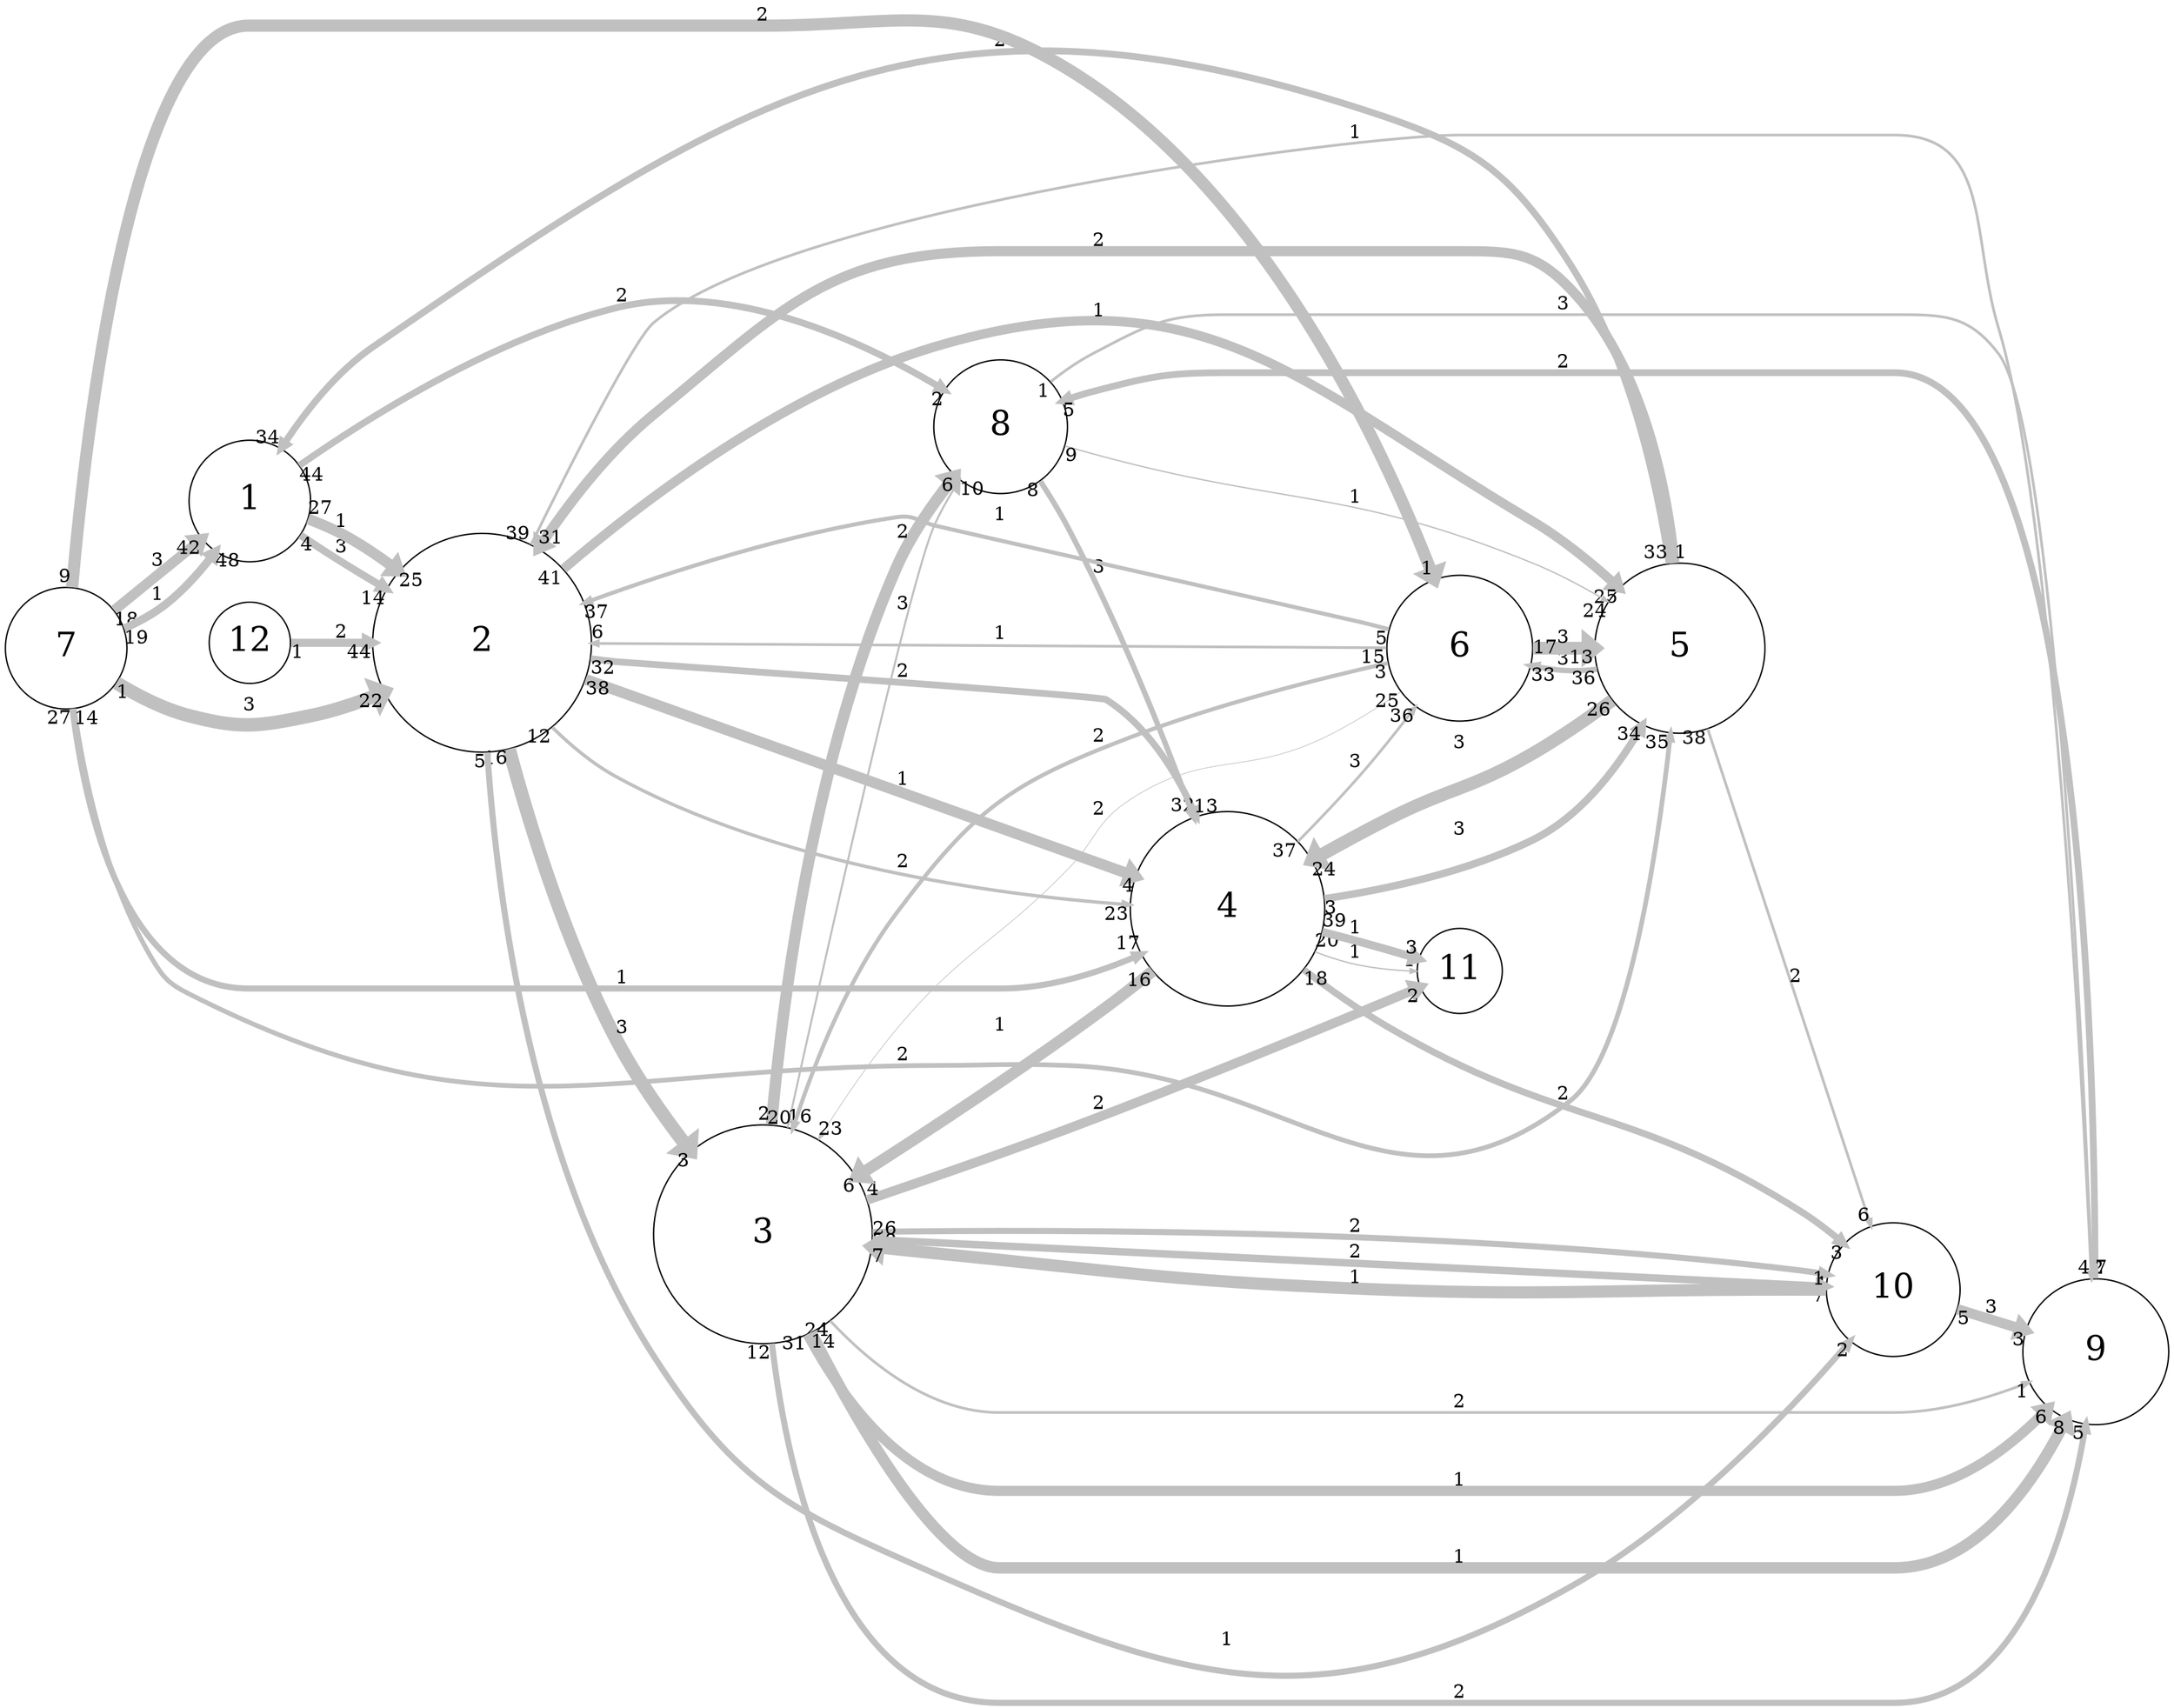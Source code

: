 digraph "" {
	graph [bb="0,0,1572.8,1240.5",
		overlap=false,
		rankdir=LR,
		ratio=0.5,
		scale=1,
		splines=spline
	];
	node [fontsize=25,
		label="\N",
		shape=circle
	];
	edge [arrowsize=0.5,
		splines=true
	];
	0	[height=1.25,
		label=1,
		pos="177.75,878",
		width=1.25];
	1	[height=2.25,
		label=2,
		pos="346.75,777",
		width=2.25];
	0 -> 1	[key=0,
		capacity=3,
		color=grey,
		from_pd=3,
		head_lp="268.55,807.51",
		headlabel=14,
		label=3,
		lp="243.75,844.25",
		penwidth=5.5,
		pos="e,275.3,815.76 215.26,852.72 223.45,847.25 232.14,841.58 240.38,836.5 248.49,831.49 257.04,826.38 265.62,821.37",
		pt=10,
		tail_lp="211.89,844.47",
		taillabel=4,
		to_pd=13];
	0 -> 1	[key=1,
		capacity=1,
		color=grey,
		from_pd=26,
		head_lp="290.81,837.32",
		headlabel=25,
		label=1,
		lp="243.75,863.25",
		penwidth=8.0,
		pos="e,284.06,829.07 221.23,864.76 230.01,861.4 239.04,857.45 247.12,853 256.3,847.94 265.54,842.08 274.48,835.89",
		pt=5,
		tail_lp="227.98,856.51",
		taillabel=27,
		to_pd=24];
	7	[height=1.375,
		label=8,
		pos="724.75,934",
		width=1.375];
	0 -> 7	[key=0,
		capacity=2,
		color=grey,
		from_pd=43,
		head_lp="679.75,969.63",
		headlabel=2,
		label=2,
		lp="448.75,1030.2",
		penwidth=5.0,
		pos="e,683.13,961.38 214.32,904.57 263.32,939.33 355.71,998.47 445.38,1021 526.21,1041.3 618.19,999.53 673.56,967.11",
		pt=11,
		tail_lp="221.07,896.32",
		taillabel=44,
		to_pd=1];
	2	[height=2.25,
		label=3,
		pos="550.75,347",
		width=2.25];
	1 -> 2	[key=0,
		capacity=3,
		color=grey,
		from_pd=15,
		head_lp="493.8,416.65",
		headlabel=3,
		label=3,
		lp="448.75,495.25",
		penwidth=10.0,
		pos="e,497.18,408.4 366.93,698.11 383.24,638.07 409.71,554.46 445.38,486.5 457.69,463.03 473.8,439.29 489.67,418.2",
		pt=1,
		tail_lp="373.68,689.86",
		taillabel=16,
		to_pd=2];
	3	[height=2,
		label=4,
		pos="888.75,582",
		width=2];
	1 -> 3	[key=0,
		capacity=2,
		color=grey,
		from_pd=11,
		head_lp="809.56,576.49",
		headlabel=23,
		label=2,
		lp="653.75,614.25",
		penwidth=2.5,
		pos="e,816.31,584.74 398.12,714.02 412.08,700 428.17,686.5 445.38,677 560.79,613.28 715.01,592.27 807.55,585.37",
		pt=16,
		tail_lp="404.87,722.27",
		taillabel=12,
		to_pd=22];
	1 -> 3	[key=1,
		capacity=2,
		color=grey,
		from_pd=31,
		head_lp="870.97,658.21",
		headlabel=32,
		label=2,
		lp="653.75,754.25",
		penwidth=5.0,
		pos="e,864.22,649.96 427.35,765.22 433.45,764.43 439.51,763.68 445.38,763 450.27,762.43 794.95,734.63 799.12,732 825.79,715.2 845.43,\
687.22 859.35,659.95",
		pt=11,
		tail_lp="434.1,756.97",
		taillabel=32,
		to_pd=31];
	1 -> 3	[key=2,
		capacity=1,
		color=grey,
		from_pd=37,
		head_lp="817.31,614.47",
		headlabel=4,
		label=1,
		lp="653.75,675.25",
		penwidth=8.0,
		pos="e,820.68,606.22 423.4,749.68 525.49,712.82 706.41,647.48 809.71,610.18",
		pt=5,
		tail_lp="430.15,745.56",
		taillabel=38,
		to_pd=3];
	4	[height=1.75,
		label=5,
		pos="1216.8,772",
		width=1.75];
	1 -> 4	[key=0,
		capacity=1,
		color=grey,
		from_pd=40,
		head_lp="1165.9,809.4",
		headlabel=25,
		label=1,
		lp="795.75,1020.2",
		penwidth=7.0,
		pos="e,1172.7,817.65 406.76,831.63 468.4,884.65 570.55,961.58 675.25,993 868.77,1051.1 939.23,971.16 1111.8,866 1130.2,854.78 1148.3,\
840.06 1164.1,825.62",
		pt=7,
		tail_lp="413.51,823.38",
		taillabel=41,
		to_pd=24];
	8	[height=1.5,
		label=9,
		pos="1518.8,261",
		width=1.5];
	1 -> 8	[key=0,
		capacity=1,
		color=grey,
		from_pd=38,
		head_lp="1511.9,323.49",
		headlabel=4,
		label=1,
		lp="981.75,1147.2",
		penwidth=2.0,
		pos="e,1515.2,315.24 383.88,849.17 417.29,915.4 462.81,1004.1 469.75,1010 566.7,1092 988.54,1145 1056.8,1145 1056.8,1145 1056.8,1145 \
1373.8,1145 1445.2,1145 1427.1,1070.6 1447.1,1002 1484.3,875 1507.2,476.98 1514.9,322.84",
		pt=17,
		tail_lp="390.63,857.42",
		taillabel=39,
		to_pd=3];
	9	[height=1.375,
		label=10,
		pos="1372.8,307",
		width=1.375];
	1 -> 9	[key=0,
		capacity=1,
		color=grey,
		from_pd=4,
		head_lp="1337.2,260.57",
		headlabel=2,
		label=1,
		lp="888.75,47.25",
		penwidth=4.5,
		pos="e,1340.5,268.82 350.37,695.77 357.33,587.65 382.16,394.16 469.75,257 532.2,159.21 569.54,143.82 675.25,96 861.92,11.551 959.9,-18.502 \
1136.1,86 1215.5,133.05 1290.1,210.88 1333.4,260.5",
		pt=12,
		tail_lp="347,687.52",
		taillabel=5,
		to_pd=1];
	7 -> 3	[key=0,
		capacity=3,
		color=grey,
		from_pd=7,
		head_lp="858.1,658.52",
		headlabel=13,
		label=3,
		lp="795.75,834.25",
		penwidth=4.0,
		pos="e,864.85,650.27 755.01,894.4 761.76,884.41 768.61,873.53 774.25,863 809.51,797.15 840.57,717.91 861.24,660.39",
		pt=13,
		tail_lp="751.63,886.15",
		taillabel=8,
		to_pd=12];
	7 -> 4	[key=0,
		capacity=1,
		color=grey,
		from_pd=8,
		head_lp="1157.5,799.28",
		headlabel=24,
		label=1,
		lp="981.75,882.25",
		penwidth=1.0,
		pos="e,1164.2,807.53 771.8,917.44 778.66,915.17 785.68,912.95 792.38,911 932.48,870.26 976.75,890.36 1111.8,835 1127.7,828.47 1144,819.72 \
1158.8,810.81",
		pt=19,
		tail_lp="775.17,925.69",
		taillabel=9,
		to_pd=23];
	7 -> 8	[key=0,
		capacity=3,
		color=grey,
		from_pd=0,
		head_lp="1519,323.54",
		headlabel=2,
		label=3,
		lp="1132.8,1023.2",
		penwidth=2.0,
		pos="e,1515.7,315.29 762.96,966.09 772.17,972.98 782.29,979.76 792.38,985 831.81,1005.5 843.31,1015 887.75,1015 887.75,1015 887.75,1015 \
1373.8,1015 1409,1015 1426.1,1013.3 1447.1,985 1486.3,932.4 1508.4,488.56 1515.3,322.97",
		pt=17,
		tail_lp="766.34,974.34",
		taillabel=1,
		to_pd=1];
	2 -> 7	[key=0,
		capacity=2,
		color=grey,
		from_pd=1,
		head_lp="694.36,889.24",
		headlabel=6,
		label=2,
		lp="653.75,854.25",
		penwidth=8.5,
		pos="e,690.98,897.49 557.41,427.8 566.75,527.12 590.71,699.09 650.38,834 658.82,853.1 671.4,872.07 683.76,888.28",
		pt=4,
		tail_lp="554.04,436.05",
		taillabel=2,
		to_pd=5];
	2 -> 7	[key=1,
		capacity=3,
		color=grey,
		from_pd=15,
		head_lp="686.86,887.07",
		headlabel=10,
		label=3,
		lp="653.75,820.25",
		penwidth=1.5,
		pos="e,693.61,895.32 567.11,426.58 591.74,550.95 640.78,785.21 675.25,863 679.23,871.98 684.37,881.04 689.81,889.54",
		pt=18,
		tail_lp="573.86,434.83",
		taillabel=16,
		to_pd=9];
	2 -> 8	[key=0,
		capacity=2,
		color=grey,
		from_pd=23,
		head_lp="1466.2,229.72",
		headlabel=1,
		label=2,
		lp="1057.8,224.25",
		penwidth=2.0,
		pos="e,1469.6,237.97 600.63,282.65 631.7,249.52 675.14,216 723.75,216 723.75,216 723.75,216 1373.8,216 1403.9,216 1436.1,225.11 1462.3,\
235.13",
		pt=17,
		tail_lp="593.88,274.4",
		taillabel=24,
		to_pd=0];
	2 -> 8	[key=1,
		capacity=1,
		color=grey,
		from_pd=30,
		head_lp="1480.9,210.56",
		headlabel=6,
		label=1,
		lp="1057.8,166.25",
		penwidth=7.5,
		pos="e,1484.3,218.81 583.71,272.57 611.98,219.68 658.86,158 723.75,158 723.75,158 723.75,158 1373.8,158 1413.6,158 1449.9,184.35 1476.2,\
210.4",
		pt=6,
		tail_lp="576.96,264.32",
		taillabel=31,
		to_pd=5];
	2 -> 8	[key=2,
		capacity=1,
		color=grey,
		from_pd=13,
		head_lp="1501.3,202.69",
		headlabel=8,
		label=1,
		lp="1057.8,108.25",
		penwidth=8.5,
		pos="e,1497.9,210.94 585.99,273.89 622.54,201.06 680.97,100 723.75,100 723.75,100 723.75,100 1373.8,100 1429.6,100 1469.3,154.58 1492.6,\
200.18",
		pt=4,
		tail_lp="592.74,265.64",
		taillabel=14,
		to_pd=7];
	2 -> 8	[key=3,
		capacity=2,
		color=grey,
		from_pd=11,
		head_lp="1508.7,198.67",
		headlabel=5,
		label=2,
		lp="1057.8,8.25",
		penwidth=4.5,
		pos="e,1512,206.92 557.02,266.08 568.6,163.55 605.58,0 723.75,0 723.75,0 723.75,0 1373.8,0 1463.2,0 1497.5,119.01 1510.4,196.31",
		pt=12,
		tail_lp="563.77,257.83",
		taillabel=12,
		to_pd=4];
	2 -> 9	[key=0,
		capacity=2,
		color=grey,
		from_pd=27,
		head_lp="1320.9,326.27",
		headlabel=4,
		label=2,
		lp="981.75,353.25",
		penwidth=4.5,
		pos="e,1324.2,318.02 632.1,348.76 770.23,350.77 1061.4,350.59 1305.1,321 1307.8,320.67 1310.6,320.28 1313.4,319.86",
		pt=12,
		tail_lp="638.85,340.51",
		taillabel=28,
		to_pd=3];
	2 -> 9	[key=1,
		capacity=2,
		color=grey,
		from_pd=25,
		head_lp="1319.6,300.79",
		headlabel=7,
		label=2,
		lp="981.75,333.25",
		penwidth=5.5,
		pos="e,1323,309.04 631.94,342.57 717.68,337.89 857.62,330.37 978.38,324.5 1096.7,318.75 1235,312.77 1312.1,309.5",
		pt=10,
		tail_lp="638.69,350.82",
		taillabel=26,
		to_pd=6];
	10	[height=0.875,
		label=11,
		pos="1057.8,537",
		width=0.875];
	2 -> 10	[key=0,
		capacity=2,
		color=grey,
		from_pd=3,
		head_lp="1025.1,516.75",
		headlabel=2,
		label=2,
		lp="795.75,440.25",
		penwidth=7.0,
		pos="e,1028.5,525 628.32,372.01 671.39,386.37 726.05,405.06 774.25,423 862.12,455.71 963.77,497.79 1018,520.57",
		pt=7,
		tail_lp="631.69,380.26",
		taillabel=4,
		to_pd=1];
	3 -> 2	[key=0,
		capacity=1,
		color=grey,
		from_pd=15,
		head_lp="623.18,381.52",
		headlabel=6,
		label=1,
		lp="724.75,501.25",
		penwidth=8.5,
		pos="e,619.8,389.77 832.56,536.53 821.62,527.88 810.11,519.02 799.12,511 743.74,470.57 679.08,427.85 629.77,396.16",
		pt=4,
		tail_lp="825.81,528.28",
		taillabel=16,
		to_pd=5];
	3 -> 4	[key=0,
		capacity=3,
		color=grey,
		from_pd=2,
		head_lp="1195.6,706.85",
		headlabel=34,
		label=3,
		lp="1057.8,640.25",
		penwidth=5.5,
		pos="e,1188.9,715.1 960.87,587.54 1006.3,593.5 1065.2,605.87 1111.8,631.5 1141.9,648.14 1165.8,677.68 1183,705.39",
		pt=10,
		tail_lp="964.24,579.29",
		taillabel=3,
		to_pd=33];
	3 -> 9	[key=0,
		capacity=2,
		color=grey,
		from_pd=17,
		head_lp="1339.2,348.61",
		headlabel=3,
		label=2,
		lp="1132.8,447.25",
		penwidth=5.0,
		pos="e,1335.8,340.36 944.78,536.45 962.95,522.53 983.65,507.8 1003.8,496 1130,421.87 1180.9,440.43 1305.1,363 1312.7,358.29 1320.3,352.78 \
1327.5,347.09",
		pt=11,
		tail_lp="951.53,544.7",
		taillabel=18,
		to_pd=2];
	3 -> 10	[key=0,
		capacity=1,
		color=grey,
		from_pd=19,
		head_lp="1022.8,542.24",
		headlabel=1,
		label=1,
		lp="981.75,546.25",
		penwidth=1.0,
		pos="e,1026.2,533.99 951.82,546.45 960.51,542.79 969.5,539.63 978.38,537.5 991.68,534.3 1006.6,533.54 1019.9,533.79",
		pt=19,
		tail_lp="958.57,554.7",
		taillabel=20,
		to_pd=0];
	3 -> 10	[key=1,
		capacity=1,
		color=grey,
		from_pd=38,
		head_lp="1023.7,553.23",
		headlabel=3,
		label=1,
		lp="981.75,565.25",
		penwidth=6.0,
		pos="e,1027.1,544.98 958.64,563.44 978.24,558.15 998.96,552.57 1016.3,547.91",
		pt=9,
		tail_lp="965.39,571.69",
		taillabel=39,
		to_pd=2];
	5	[height=1.5,
		label=6,
		pos="1057.8,772",
		width=1.5];
	3 -> 5	[key=0,
		capacity=3,
		color=grey,
		from_pd=36,
		head_lp="1031.7,720.56",
		headlabel=36,
		label=3,
		lp="981.75,688.25",
		penwidth=2.0,
		pos="e,1024.9,728.81 940.89,632.05 955.54,646.98 971.28,663.61 985.12,679.5 997.03,693.17 1009.3,708.55 1020.3,722.79",
		pt=17,
		tail_lp="947.64,640.3",
		taillabel=37,
		to_pd=35];
	4 -> 0	[key=0,
		capacity=2,
		color=grey,
		from_pd=32,
		head_lp="206.97,925.68",
		headlabel=34,
		label=2,
		lp="724.75,1216.2",
		penwidth=5.0,
		pos="e,200.22,917.43 1207.7,834.81 1197.9,894.23 1177.3,984.18 1136.1,1052 1092.5,1123.9 1065.2,1140.2 985.12,1166 672.02,1266.8 535.46,\
1180.3 265.75,992 241.53,975.09 221.07,949.37 206.09,926.63",
		pt=11,
		tail_lp="1201,843.06",
		taillabel=33,
		to_pd=33];
	4 -> 1	[key=0,
		capacity=2,
		color=grey,
		from_pd=0,
		head_lp="394.7,838.98",
		headlabel=31,
		label=2,
		lp="795.75,1069.2",
		penwidth=7.5,
		pos="e,387.95,847.23 1212.9,835.27 1206.9,894.64 1188.9,982.17 1136.1,1036 1110.8,1061.8 1094.9,1061 1058.8,1061 723.75,1061 723.75,1061 \
723.75,1061 599.27,1061 566.07,1021.8 469.75,943 440.53,919.08 414.66,886.66 394.35,856.82",
		pt=6,
		tail_lp="1216.3,843.52",
		taillabel=1,
		to_pd=30];
	4 -> 3	[key=0,
		capacity=3,
		color=grey,
		from_pd=25,
		head_lp="957.5,623.46",
		headlabel=24,
		label=3,
		lp="1057.8,701.25",
		penwidth=9.5,
		pos="e,950.75,619.33 1168.1,731.42 1151,718 1131.2,703.66 1111.8,692.5 1066.7,666.63 1050.3,670.95 1003.8,648 989.77,641.11 975.16,633.22 \
961.24,625.34",
		pt=2,
		tail_lp="1174.9,739.67",
		taillabel=26,
		to_pd=23];
	4 -> 9	[key=0,
		capacity=2,
		color=grey,
		from_pd=37,
		head_lp="1352.8,362.22",
		headlabel=6,
		label=2,
		lp="1301.8,534.25",
		penwidth=2.0,
		pos="e,1356.2,353.97 1237.6,712.16 1267.7,621.11 1324.7,449.14 1353.7,361.42",
		pt=17,
		tail_lp="1230.8,703.91",
		taillabel=38,
		to_pd=5];
	4 -> 5	[key=0,
		capacity=3,
		color=grey,
		from_pd=35,
		head_lp="1116.9,750.29",
		headlabel=33,
		label=3,
		lp="1132.8,764.25",
		penwidth=4.0,
		pos="e,1110.2,758.54 1155.5,755.73 1146.8,754.76 1137.9,754.52 1129.4,755.5 1126.6,755.82 1123.9,756.2 1121.1,756.63",
		pt=13,
		tail_lp="1148.8,747.48",
		taillabel=36,
		to_pd=32];
	8 -> 7	[key=0,
		capacity=2,
		color=grey,
		from_pd=6,
		head_lp="775.03,959.34",
		headlabel=5,
		label=2,
		lp="1132.8,979.25",
		penwidth=5.0,
		pos="e,771.65,951.09 1518.3,315.24 1518.4,481.21 1507.5,971 1373.8,971 887.75,971 887.75,971 887.75,971 844.91,971 834,967.15 792.38,\
957 789.09,956.2 785.74,955.3 782.38,954.34",
		pt=11,
		tail_lp="1521.6,323.49",
		taillabel=7,
		to_pd=4];
	9 -> 2	[key=0,
		capacity=1,
		color=grey,
		from_pd=0,
		head_lp="634.81,328.71",
		headlabel=7,
		label=1,
		lp="981.75,313.25",
		penwidth=9.0,
		pos="e,631.43,336.96 1323,306.21 1317,306.13 1310.9,306.06 1305.1,306 1159.9,304.57 1123.5,297.93 978.38,304.5 843.24,310.62 809.77,317.73 \
675.25,332 664.95,333.09 654.18,334.3 643.47,335.55",
		pt=3,
		tail_lp="1319.6,314.46",
		taillabel=1,
		to_pd=6];
	9 -> 8	[key=0,
		capacity=3,
		color=grey,
		from_pd=4,
		head_lp="1463.4,285.54",
		headlabel=3,
		label=3,
		lp="1443.8,294.25",
		penwidth=7.5,
		pos="e,1466.7,277.29 1420.1,292.19 1431.4,288.59 1443.6,284.68 1455.5,280.88",
		pt=6,
		tail_lp="1423.5,300.44",
		taillabel=5,
		to_pd=2];
	5 -> 1	[key=0,
		capacity=1,
		color=grey,
		from_pd=4,
		head_lp="429.62,797.71",
		headlabel=37,
		label=1,
		lp="724.75,867.25",
		penwidth=3.0,
		pos="e,422.87,805.96 1004.7,784.38 998.13,785.94 991.47,787.51 985.12,789 902.51,808.35 881.87,813.25 799.12,832 744.12,844.46 729.04,\
842.54 675.25,859.5 664.24,862.97 661.8,868.66 650.38,867 574.64,855.98 491.49,830.2 431.54,809.05",
		pt=15,
		tail_lp="1001.4,776.13",
		taillabel=5,
		to_pd=36];
	5 -> 1	[key=1,
		capacity=1,
		color=grey,
		from_pd=14,
		head_lp="431.42,780.56",
		headlabel=6,
		label=1,
		lp="724.75,783.25",
		penwidth=2.0,
		pos="e,428.05,776.43 1003.3,772.38 881.94,773.23 584.84,775.33 435.9,776.38",
		pt=17,
		tail_lp="996.52,764.13",
		taillabel=15,
		to_pd=5];
	5 -> 2	[key=0,
		capacity=2,
		color=grey,
		from_pd=2,
		head_lp="566.69,433.25",
		headlabel=20,
		label=2,
		lp="795.75,705.25",
		penwidth=3.0,
		pos="e,573.44,425 1004.4,762.69 954.53,752.6 878.18,733.97 816.75,705 733.09,665.55 707.12,653.04 650.38,580 616.77,536.74 592.5,480.33 \
576.44,433.85",
		pt=15,
		tail_lp="1001,754.44",
		taillabel=3,
		to_pd=19];
	5 -> 2	[key=1,
		capacity=2,
		color=grey,
		from_pd=24,
		head_lp="599.51,424.96",
		headlabel=23,
		label=2,
		lp="795.75,654.25",
		penwidth=0.5,
		pos="e,592.76,416.71 1015.1,738.5 998.86,726.65 979.63,714.04 960.75,705 900.62,676.21 871.83,700.55 816.75,663 791.22,645.6 795.23,630.67 \
774.25,608 723.83,553.53 698.77,552.28 650.38,496 630.67,473.08 611.68,446.02 595.71,421.3",
		pt=20,
		tail_lp="1008.3,730.25",
		taillabel=25,
		to_pd=22];
	5 -> 4	[key=0,
		capacity=3,
		color=grey,
		from_pd=16,
		head_lp="1146.7,763.75",
		headlabel=13,
		label=3,
		lp="1132.8,780.25",
		penwidth=9.5,
		pos="e,1153.4,772 1111.9,772 1121.3,772 1131.2,772 1141.1,772",
		pt=2,
		tail_lp="1118.7,780.25",
		taillabel=17,
		to_pd=12];
	6	[height=1.25,
		label=7,
		pos="44.75,724",
		width=1.25];
	6 -> 0	[key=0,
		capacity=3,
		color=grey,
		from_pd=17,
		head_lp="137.68,839.07",
		headlabel=42,
		label=3,
		lp="111.75,822.25",
		penwidth=7.5,
		pos="e,144.43,847.32 71.132,760.88 82.102,776.16 95.383,793.82 108.38,809 117.03,819.11 126.84,829.54 136.28,839.13",
		pt=6,
		tail_lp="77.882,769.13",
		taillabel=18,
		to_pd=41];
	6 -> 0	[key=1,
		capacity=1,
		color=grey,
		from_pd=18,
		head_lp="157.77,833.2",
		headlabel=48,
		label=1,
		lp="111.75,796.25",
		penwidth=6.0,
		pos="e,151.02,841.45 79.774,752.7 91.56,763.38 104.48,775.97 115.12,788.5 124.28,799.28 124.78,803.31 132.75,815 136.6,820.64 140.66,\
826.55 144.71,832.38",
		pt=9,
		tail_lp="86.524,744.45",
		taillabel=19,
		to_pd=47];
	6 -> 1	[key=0,
		capacity=3,
		color=grey,
		from_pd=0,
		head_lp="267.84,731.26",
		headlabel=22,
		label=3,
		lp="177.75,731.25",
		penwidth=10.0,
		pos="e,274.59,739.51 89.553,718.43 125.7,715.07 178.1,713.05 222.75,722.5 236.18,725.34 249.93,729.75 263.14,734.86",
		pt=1,
		tail_lp="92.928,710.18",
		taillabel=1,
		to_pd=21];
	6 -> 3	[key=0,
		capacity=1,
		color=grey,
		from_pd=26,
		head_lp="817.75,556.93",
		headlabel=17,
		label=1,
		lp="448.75,533.25",
		penwidth=4.5,
		pos="e,824.5,548.68 54.318,679.84 68.551,621.21 103.12,525 176.75,525 176.75,525 176.75,525 725.75,525 755.76,525 787.21,533.81 814.33,\
544.5",
		pt=12,
		tail_lp="47.568,671.59",
		taillabel=27,
		to_pd=16];
	6 -> 4	[key=0,
		capacity=2,
		color=grey,
		from_pd=13,
		head_lp="1216.4,700.83",
		headlabel=35,
		label=2,
		lp="653.75,477.25",
		penwidth=3.5,
		pos="e,1209.7,709.08 49.645,679.21 56.728,629.54 76.665,552.3 132.75,521 382.54,381.62 488.5,482.06 774.25,469 935.33,461.64 1009.4,343.29 \
1136.1,443 1175.8,474.24 1198.1,611.93 1208.5,698.99",
		pt=14,
		tail_lp="56.395,675.09",
		taillabel=14,
		to_pd=34];
	6 -> 5	[key=0,
		capacity=2,
		color=grey,
		from_pd=8,
		head_lp="1027.3,827.25",
		headlabel=1,
		label=2,
		lp="550.75,1232.2",
		penwidth=9.0,
		pos="e,1030.6,819 47.944,769.25 55.138,892.33 83.201,1224 176.75,1224 176.75,1224 176.75,1224 654.75,1224 861.97,1224 873.3,1069.5 985.12,\
895 998.58,874.01 1012.6,850.45 1024.6,829.62",
		pt=3,
		tail_lp="44.569,777.5",
		taillabel=9,
		to_pd=0];
	11	[height=0.81514,
		label=12,
		pos="177.75,777",
		width=0.81514];
	11 -> 1	[key=0,
		capacity=2,
		color=grey,
		from_pd=0,
		head_lp="258.62,768.75",
		headlabel=44,
		label=2,
		lp="243.75,785.25",
		penwidth=6.0,
		pos="e,265.37,777 207.46,777 220.69,777 237.22,777 254.19,777",
		pt=9,
		tail_lp="210.83,768.75",
		taillabel=1,
		to_pd=43];
}
